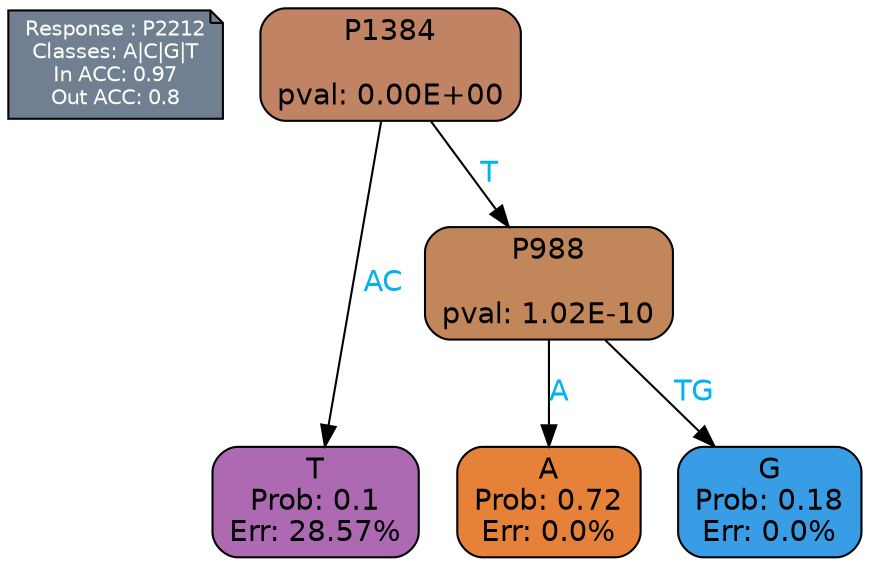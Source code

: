 digraph Tree {
node [shape=box, style="filled, rounded", color="black", fontname=helvetica] ;
graph [ranksep=equally, splines=polylines, bgcolor=transparent, dpi=600] ;
edge [fontname=helvetica] ;
LEGEND [label="Response : P2212
Classes: A|C|G|T
In ACC: 0.97
Out ACC: 0.8
",shape=note,align=left,style=filled,fillcolor="slategray",fontcolor="white",fontsize=10];1 [label="P1384

pval: 0.00E+00", fillcolor="#c08364"] ;
2 [label="T
Prob: 0.1
Err: 28.57%", fillcolor="#ad6ab3"] ;
3 [label="P988

pval: 1.02E-10", fillcolor="#c2865b"] ;
4 [label="A
Prob: 0.72
Err: 0.0%", fillcolor="#e58139"] ;
5 [label="G
Prob: 0.18
Err: 0.0%", fillcolor="#399de5"] ;
1 -> 2 [label="AC",fontcolor=deepskyblue2] ;
1 -> 3 [label="T",fontcolor=deepskyblue2] ;
3 -> 4 [label="A",fontcolor=deepskyblue2] ;
3 -> 5 [label="TG",fontcolor=deepskyblue2] ;
{rank = same; 2;4;5;}{rank = same; LEGEND;1;}}